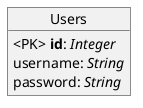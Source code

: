 @startuml "Auth Database Models"

object "Users" as U {
    <PK> **id**: //Integer//
    username: //String//
    password: //String//
}

@enduml